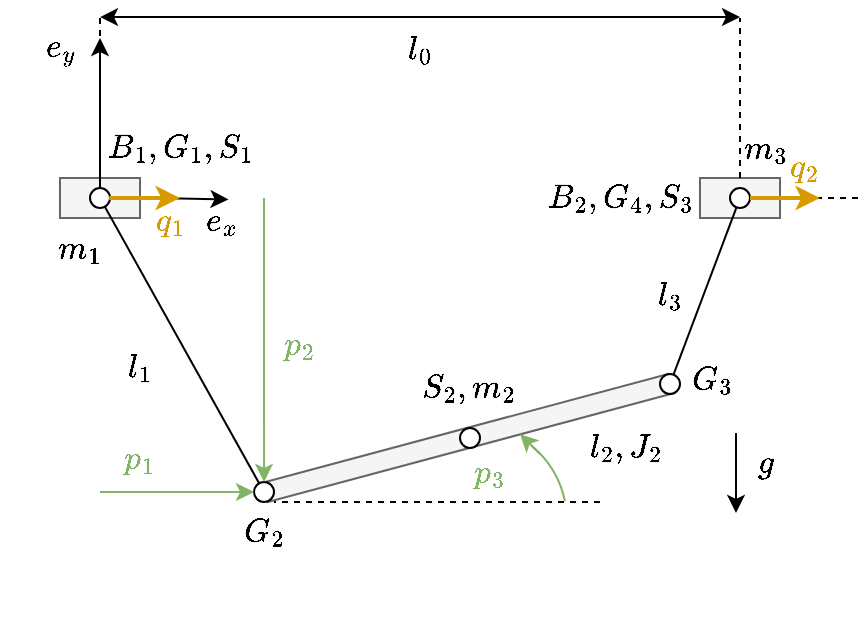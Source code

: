 <mxfile version="20.2.3" type="device"><diagram id="B0kXoVWXYvZZ5K02NhJj" name="Seite-1"><mxGraphModel dx="677" dy="469" grid="1" gridSize="10" guides="1" tooltips="1" connect="1" arrows="1" fold="1" page="1" pageScale="1" pageWidth="827" pageHeight="1169" math="1" shadow="0"><root><mxCell id="0"/><mxCell id="1" parent="0"/><mxCell id="dqo3ZLK7xl5bLJwuGvzG-11" value="" style="rounded=0;whiteSpace=wrap;html=1;fillColor=#f5f5f5;fontColor=#333333;strokeColor=#666666;rotation=-15;" parent="1" vertex="1"><mxGeometry x="199" y="315" width="210" height="10" as="geometry"/></mxCell><mxCell id="dqo3ZLK7xl5bLJwuGvzG-1" value="" style="rounded=0;whiteSpace=wrap;html=1;fillColor=#f5f5f5;fontColor=#333333;strokeColor=#666666;" parent="1" vertex="1"><mxGeometry x="100" y="190" width="40" height="20" as="geometry"/></mxCell><mxCell id="4con_vX18qvvLc7WgpNs-2" value="" style="endArrow=classic;html=1;rounded=0;" parent="1" edge="1"><mxGeometry width="50" height="50" relative="1" as="geometry"><mxPoint x="120" y="200.75" as="sourcePoint"/><mxPoint x="120" y="120" as="targetPoint"/></mxGeometry></mxCell><mxCell id="4con_vX18qvvLc7WgpNs-3" value="" style="endArrow=classic;html=1;rounded=0;entryX=0.988;entryY=0.157;entryDx=0;entryDy=0;entryPerimeter=0;" parent="1" target="dqo3ZLK7xl5bLJwuGvzG-43" edge="1"><mxGeometry width="50" height="50" relative="1" as="geometry"><mxPoint x="120" y="200.25" as="sourcePoint"/><mxPoint x="200" y="200" as="targetPoint"/><Array as="points"><mxPoint x="160" y="200.25"/></Array></mxGeometry></mxCell><mxCell id="r-eX9R9k0o2uH4kR23co-5" value="$$e_x$$" style="text;html=1;strokeColor=none;fillColor=none;align=center;verticalAlign=middle;whiteSpace=wrap;rounded=0;fontSize=14;" parent="1" vertex="1"><mxGeometry x="161" y="196" width="40" height="30" as="geometry"/></mxCell><mxCell id="r-eX9R9k0o2uH4kR23co-6" value="$$e_y$$" style="text;html=1;strokeColor=none;fillColor=none;align=center;verticalAlign=middle;whiteSpace=wrap;rounded=0;fontSize=14;" parent="1" vertex="1"><mxGeometry x="70" y="110" width="60" height="30" as="geometry"/></mxCell><mxCell id="r-eX9R9k0o2uH4kR23co-13" value="$$g$$" style="text;html=1;strokeColor=none;fillColor=none;align=center;verticalAlign=middle;whiteSpace=wrap;rounded=0;fontSize=14;" parent="1" vertex="1"><mxGeometry x="423" y="316.5" width="60" height="30" as="geometry"/></mxCell><mxCell id="r-eX9R9k0o2uH4kR23co-14" value="" style="endArrow=classic;html=1;fontSize=14;curved=1;" parent="1" edge="1"><mxGeometry width="50" height="50" relative="1" as="geometry"><mxPoint x="438" y="317.5" as="sourcePoint"/><mxPoint x="438" y="357.5" as="targetPoint"/></mxGeometry></mxCell><mxCell id="dqo3ZLK7xl5bLJwuGvzG-3" value="" style="ellipse;whiteSpace=wrap;html=1;aspect=fixed;fontSize=14;" parent="1" vertex="1"><mxGeometry x="115" y="195" width="10" height="10" as="geometry"/></mxCell><mxCell id="dqo3ZLK7xl5bLJwuGvzG-4" value="" style="rounded=0;whiteSpace=wrap;html=1;fillColor=#f5f5f5;fontColor=#333333;strokeColor=#666666;" parent="1" vertex="1"><mxGeometry x="420" y="190" width="40" height="20" as="geometry"/></mxCell><mxCell id="dqo3ZLK7xl5bLJwuGvzG-5" value="" style="ellipse;whiteSpace=wrap;html=1;aspect=fixed;fontSize=14;" parent="1" vertex="1"><mxGeometry x="435" y="195" width="10" height="10" as="geometry"/></mxCell><mxCell id="dqo3ZLK7xl5bLJwuGvzG-6" value="" style="endArrow=none;html=1;rounded=0;fontSize=14;exitX=0.5;exitY=0.5;exitDx=0;exitDy=0;exitPerimeter=0;" parent="1" source="dqo3ZLK7xl5bLJwuGvzG-7" target="dqo3ZLK7xl5bLJwuGvzG-3" edge="1"><mxGeometry width="50" height="50" relative="1" as="geometry"><mxPoint x="139.996" y="357.924" as="sourcePoint"/><mxPoint x="150" y="250" as="targetPoint"/></mxGeometry></mxCell><mxCell id="dqo3ZLK7xl5bLJwuGvzG-7" value="" style="ellipse;whiteSpace=wrap;html=1;aspect=fixed;fontSize=14;" parent="1" vertex="1"><mxGeometry x="197" y="342" width="10" height="10" as="geometry"/></mxCell><mxCell id="dqo3ZLK7xl5bLJwuGvzG-8" value="" style="ellipse;whiteSpace=wrap;html=1;aspect=fixed;fontSize=14;" parent="1" vertex="1"><mxGeometry x="400" y="288" width="10" height="10" as="geometry"/></mxCell><mxCell id="dqo3ZLK7xl5bLJwuGvzG-10" value="" style="endArrow=none;html=1;rounded=0;fontSize=14;" parent="1" source="dqo3ZLK7xl5bLJwuGvzG-5" target="dqo3ZLK7xl5bLJwuGvzG-8" edge="1"><mxGeometry width="50" height="50" relative="1" as="geometry"><mxPoint x="430" y="220" as="sourcePoint"/><mxPoint x="440" y="360" as="targetPoint"/></mxGeometry></mxCell><mxCell id="dqo3ZLK7xl5bLJwuGvzG-12" value="" style="ellipse;whiteSpace=wrap;html=1;aspect=fixed;fontSize=14;" parent="1" vertex="1"><mxGeometry x="300" y="315" width="10" height="10" as="geometry"/></mxCell><mxCell id="dqo3ZLK7xl5bLJwuGvzG-13" value="$$l_2, J_2$$" style="text;html=1;strokeColor=none;fillColor=none;align=center;verticalAlign=middle;whiteSpace=wrap;rounded=0;fontSize=14;" parent="1" vertex="1"><mxGeometry x="353" y="310" width="60" height="30" as="geometry"/></mxCell><mxCell id="dqo3ZLK7xl5bLJwuGvzG-15" value="$$S_2, m_2$$" style="text;html=1;strokeColor=none;fillColor=none;align=center;verticalAlign=middle;whiteSpace=wrap;rounded=0;fontSize=14;" parent="1" vertex="1"><mxGeometry x="274" y="280" width="60" height="30" as="geometry"/></mxCell><mxCell id="dqo3ZLK7xl5bLJwuGvzG-20" value="$$G_2$$" style="text;html=1;strokeColor=none;fillColor=none;align=center;verticalAlign=middle;whiteSpace=wrap;rounded=0;fontSize=14;" parent="1" vertex="1"><mxGeometry x="172" y="352" width="60" height="30" as="geometry"/></mxCell><mxCell id="dqo3ZLK7xl5bLJwuGvzG-23" value="$$B_1, G_1,S_1&lt;br&gt;$$" style="text;html=1;strokeColor=none;fillColor=none;align=center;verticalAlign=middle;whiteSpace=wrap;rounded=0;fontSize=14;" parent="1" vertex="1"><mxGeometry x="130" y="160" width="60" height="30" as="geometry"/></mxCell><mxCell id="dqo3ZLK7xl5bLJwuGvzG-24" value="$$B_2, G_4, S_3&lt;br&gt;$$" style="text;html=1;strokeColor=none;fillColor=none;align=center;verticalAlign=middle;whiteSpace=wrap;rounded=0;fontSize=14;" parent="1" vertex="1"><mxGeometry x="350" y="185" width="60" height="30" as="geometry"/></mxCell><mxCell id="dqo3ZLK7xl5bLJwuGvzG-27" value="$$G_3$$" style="text;html=1;strokeColor=none;fillColor=none;align=center;verticalAlign=middle;whiteSpace=wrap;rounded=0;fontSize=14;" parent="1" vertex="1"><mxGeometry x="396" y="276" width="60" height="30" as="geometry"/></mxCell><mxCell id="dqo3ZLK7xl5bLJwuGvzG-32" value="" style="endArrow=none;dashed=1;html=1;rounded=0;" parent="1" edge="1"><mxGeometry width="50" height="50" relative="1" as="geometry"><mxPoint x="370" y="352" as="sourcePoint"/><mxPoint x="207" y="352" as="targetPoint"/></mxGeometry></mxCell><mxCell id="dqo3ZLK7xl5bLJwuGvzG-35" value="&lt;font color=&quot;#82b366&quot;&gt;$$p_3$$&lt;/font&gt;" style="text;html=1;strokeColor=none;fillColor=none;align=center;verticalAlign=middle;whiteSpace=wrap;rounded=0;fontSize=14;" parent="1" vertex="1"><mxGeometry x="285" y="322" width="60" height="30" as="geometry"/></mxCell><mxCell id="dqo3ZLK7xl5bLJwuGvzG-37" value="" style="endArrow=none;dashed=1;html=1;rounded=0;fontColor=#82B366;strokeColor=#000000;exitX=1;exitY=0.5;exitDx=0;exitDy=0;" parent="1" source="dqo3ZLK7xl5bLJwuGvzG-4" edge="1"><mxGeometry width="50" height="50" relative="1" as="geometry"><mxPoint x="540" y="210" as="sourcePoint"/><mxPoint x="500" y="200" as="targetPoint"/></mxGeometry></mxCell><mxCell id="dqo3ZLK7xl5bLJwuGvzG-41" value="" style="endArrow=classic;html=1;rounded=0;fontColor=#82B366;strokeColor=#d79b00;fillColor=#ffe6cc;exitX=0.957;exitY=0.495;exitDx=0;exitDy=0;exitPerimeter=0;jumpSize=6;strokeWidth=2;" parent="1" source="dqo3ZLK7xl5bLJwuGvzG-3" edge="1"><mxGeometry width="50" height="50" relative="1" as="geometry"><mxPoint x="170" y="190" as="sourcePoint"/><mxPoint x="160" y="200" as="targetPoint"/></mxGeometry></mxCell><mxCell id="dqo3ZLK7xl5bLJwuGvzG-42" value="" style="endArrow=classic;html=1;rounded=0;fontColor=#82B366;strokeColor=#D79B00;fillColor=#ffe6cc;strokeWidth=2;" parent="1" source="dqo3ZLK7xl5bLJwuGvzG-5" edge="1"><mxGeometry width="50" height="50" relative="1" as="geometry"><mxPoint x="450" y="140" as="sourcePoint"/><mxPoint x="480" y="200" as="targetPoint"/></mxGeometry></mxCell><mxCell id="dqo3ZLK7xl5bLJwuGvzG-43" value="&lt;font color=&quot;#d79b00&quot;&gt;$$q_1$$&lt;/font&gt;" style="text;html=1;strokeColor=none;fillColor=none;align=center;verticalAlign=middle;whiteSpace=wrap;rounded=0;fontSize=14;strokeWidth=1;" parent="1" vertex="1"><mxGeometry x="125" y="196" width="60" height="30" as="geometry"/></mxCell><mxCell id="dqo3ZLK7xl5bLJwuGvzG-44" value="&lt;font color=&quot;#d79b00&quot;&gt;$$q_2$$&lt;/font&gt;" style="text;html=1;strokeColor=none;fillColor=none;align=center;verticalAlign=middle;whiteSpace=wrap;rounded=0;fontSize=14;" parent="1" vertex="1"><mxGeometry x="442" y="169" width="60" height="30" as="geometry"/></mxCell><mxCell id="vOJt10l5CWhu6HjTarIg-1" value="$$m_1$$" style="text;html=1;strokeColor=none;fillColor=none;align=center;verticalAlign=middle;whiteSpace=wrap;rounded=0;fontSize=14;" parent="1" vertex="1"><mxGeometry x="80" y="210" width="60" height="30" as="geometry"/></mxCell><mxCell id="vOJt10l5CWhu6HjTarIg-2" value="$$m_3$$" style="text;html=1;strokeColor=none;fillColor=none;align=center;verticalAlign=middle;whiteSpace=wrap;rounded=0;fontSize=14;" parent="1" vertex="1"><mxGeometry x="423" y="160" width="60" height="30" as="geometry"/></mxCell><mxCell id="SITrDVR-Ap6z4co1geya-1" value="" style="endArrow=classic;startArrow=classic;html=1;rounded=0;" parent="1" edge="1"><mxGeometry width="50" height="50" relative="1" as="geometry"><mxPoint x="120" y="109.52" as="sourcePoint"/><mxPoint x="440" y="109.52" as="targetPoint"/></mxGeometry></mxCell><mxCell id="SITrDVR-Ap6z4co1geya-2" value="" style="endArrow=none;dashed=1;html=1;rounded=0;exitX=0.5;exitY=0;exitDx=0;exitDy=0;" parent="1" source="dqo3ZLK7xl5bLJwuGvzG-4" edge="1"><mxGeometry width="50" height="50" relative="1" as="geometry"><mxPoint x="440" y="170" as="sourcePoint"/><mxPoint x="440" y="110" as="targetPoint"/></mxGeometry></mxCell><mxCell id="SITrDVR-Ap6z4co1geya-3" value="" style="endArrow=none;dashed=1;html=1;rounded=0;" parent="1" edge="1"><mxGeometry width="50" height="50" relative="1" as="geometry"><mxPoint x="120" y="119" as="sourcePoint"/><mxPoint x="120" y="110" as="targetPoint"/></mxGeometry></mxCell><mxCell id="SITrDVR-Ap6z4co1geya-4" value="$$l_0$$" style="text;html=1;strokeColor=none;fillColor=none;align=center;verticalAlign=middle;whiteSpace=wrap;rounded=0;fontSize=14;" parent="1" vertex="1"><mxGeometry x="250" y="110" width="60" height="30" as="geometry"/></mxCell><mxCell id="4kKHG754xG9MvAtgnWCh-2" value="&lt;span style=&quot;font-size: 14px&quot;&gt;$$l_1 $$&lt;/span&gt;" style="text;html=1;align=center;verticalAlign=middle;resizable=0;points=[];autosize=1;strokeColor=none;fillColor=none;" parent="1" vertex="1"><mxGeometry x="105" y="275" width="70" height="20" as="geometry"/></mxCell><mxCell id="4kKHG754xG9MvAtgnWCh-3" value="&lt;span style=&quot;font-size: 14px&quot;&gt;$$l_3$$&lt;/span&gt;" style="text;html=1;align=center;verticalAlign=middle;resizable=0;points=[];autosize=1;strokeColor=none;fillColor=none;" parent="1" vertex="1"><mxGeometry x="370" y="238" width="70" height="20" as="geometry"/></mxCell><mxCell id="RRTaV9fv4ji52Y38bh3L-6" value="" style="verticalLabelPosition=bottom;verticalAlign=top;html=1;shape=mxgraph.basic.arc;startAngle=0.112;endAngle=0.218;fillColor=#d5e8d4;strokeColor=#82b366;" parent="1" vertex="1"><mxGeometry x="252.5" y="312" width="101" height="99" as="geometry"/></mxCell><mxCell id="cqZSqq7rWns4uMle3N0z-2" value="" style="endArrow=classic;html=1;rounded=0;fillColor=#d5e8d4;strokeColor=#82b366;" parent="1" edge="1"><mxGeometry width="50" height="50" relative="1" as="geometry"><mxPoint x="340" y="328" as="sourcePoint"/><mxPoint x="330" y="318" as="targetPoint"/></mxGeometry></mxCell><mxCell id="cqZSqq7rWns4uMle3N0z-3" value="" style="endArrow=classic;html=1;rounded=0;fillColor=#d5e8d4;strokeColor=#82b366;" parent="1" edge="1"><mxGeometry width="50" height="50" relative="1" as="geometry"><mxPoint x="202" y="200" as="sourcePoint"/><mxPoint x="202.02" y="342" as="targetPoint"/></mxGeometry></mxCell><mxCell id="cqZSqq7rWns4uMle3N0z-4" value="" style="endArrow=classic;html=1;rounded=0;fillColor=#d5e8d4;strokeColor=#82b366;" parent="1" edge="1"><mxGeometry width="50" height="50" relative="1" as="geometry"><mxPoint x="120" y="347" as="sourcePoint"/><mxPoint x="197" y="347" as="targetPoint"/></mxGeometry></mxCell><mxCell id="cqZSqq7rWns4uMle3N0z-6" value="&lt;span style=&quot;color: rgb(130 , 179 , 102) ; font-family: &amp;#34;helvetica&amp;#34; ; font-size: 14px&quot;&gt;$$p_2$$&lt;/span&gt;" style="text;html=1;strokeColor=none;fillColor=none;align=center;verticalAlign=middle;whiteSpace=wrap;rounded=0;" parent="1" vertex="1"><mxGeometry x="190" y="258" width="60" height="30" as="geometry"/></mxCell><mxCell id="cqZSqq7rWns4uMle3N0z-7" value="&lt;span style=&quot;color: rgb(130 , 179 , 102) ; font-family: &amp;#34;helvetica&amp;#34; ; font-size: 14px&quot;&gt;$$p_1$$&lt;/span&gt;" style="text;html=1;strokeColor=none;fillColor=none;align=center;verticalAlign=middle;whiteSpace=wrap;rounded=0;" parent="1" vertex="1"><mxGeometry x="110" y="315" width="60" height="30" as="geometry"/></mxCell></root></mxGraphModel></diagram></mxfile>